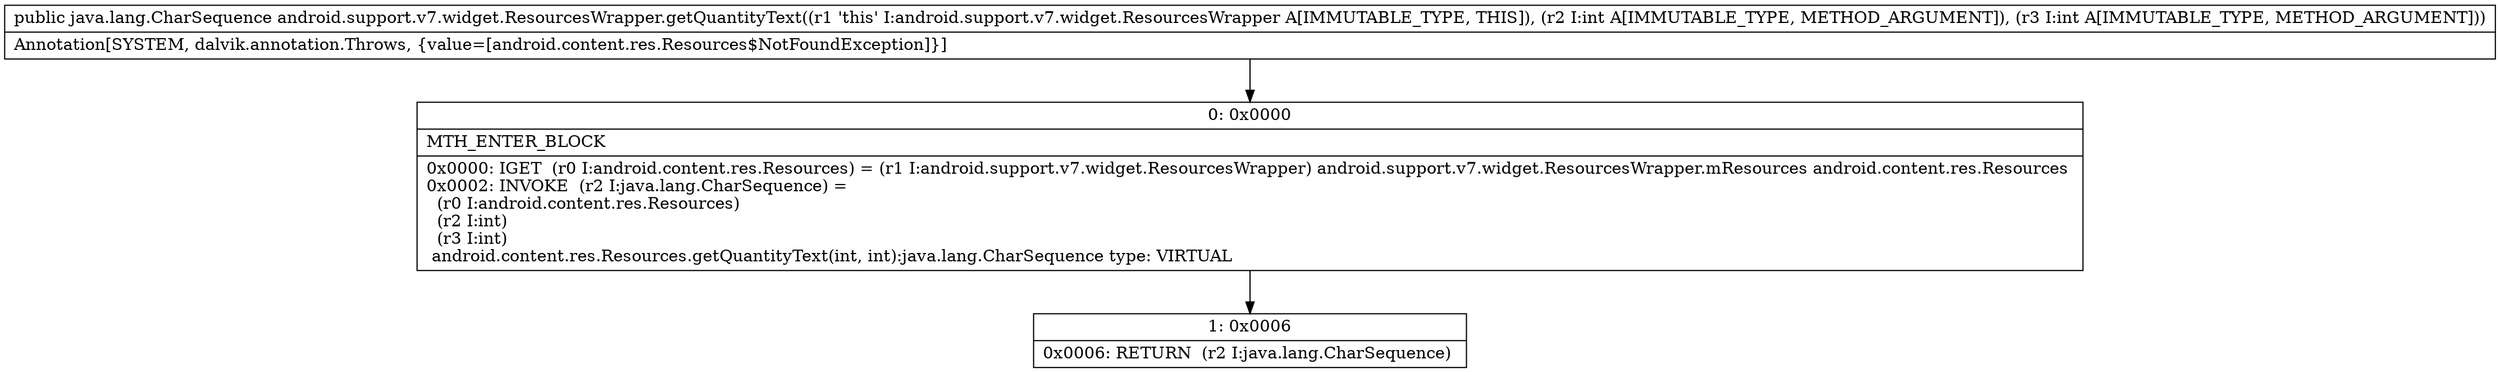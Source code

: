 digraph "CFG forandroid.support.v7.widget.ResourcesWrapper.getQuantityText(II)Ljava\/lang\/CharSequence;" {
Node_0 [shape=record,label="{0\:\ 0x0000|MTH_ENTER_BLOCK\l|0x0000: IGET  (r0 I:android.content.res.Resources) = (r1 I:android.support.v7.widget.ResourcesWrapper) android.support.v7.widget.ResourcesWrapper.mResources android.content.res.Resources \l0x0002: INVOKE  (r2 I:java.lang.CharSequence) = \l  (r0 I:android.content.res.Resources)\l  (r2 I:int)\l  (r3 I:int)\l android.content.res.Resources.getQuantityText(int, int):java.lang.CharSequence type: VIRTUAL \l}"];
Node_1 [shape=record,label="{1\:\ 0x0006|0x0006: RETURN  (r2 I:java.lang.CharSequence) \l}"];
MethodNode[shape=record,label="{public java.lang.CharSequence android.support.v7.widget.ResourcesWrapper.getQuantityText((r1 'this' I:android.support.v7.widget.ResourcesWrapper A[IMMUTABLE_TYPE, THIS]), (r2 I:int A[IMMUTABLE_TYPE, METHOD_ARGUMENT]), (r3 I:int A[IMMUTABLE_TYPE, METHOD_ARGUMENT]))  | Annotation[SYSTEM, dalvik.annotation.Throws, \{value=[android.content.res.Resources$NotFoundException]\}]\l}"];
MethodNode -> Node_0;
Node_0 -> Node_1;
}

